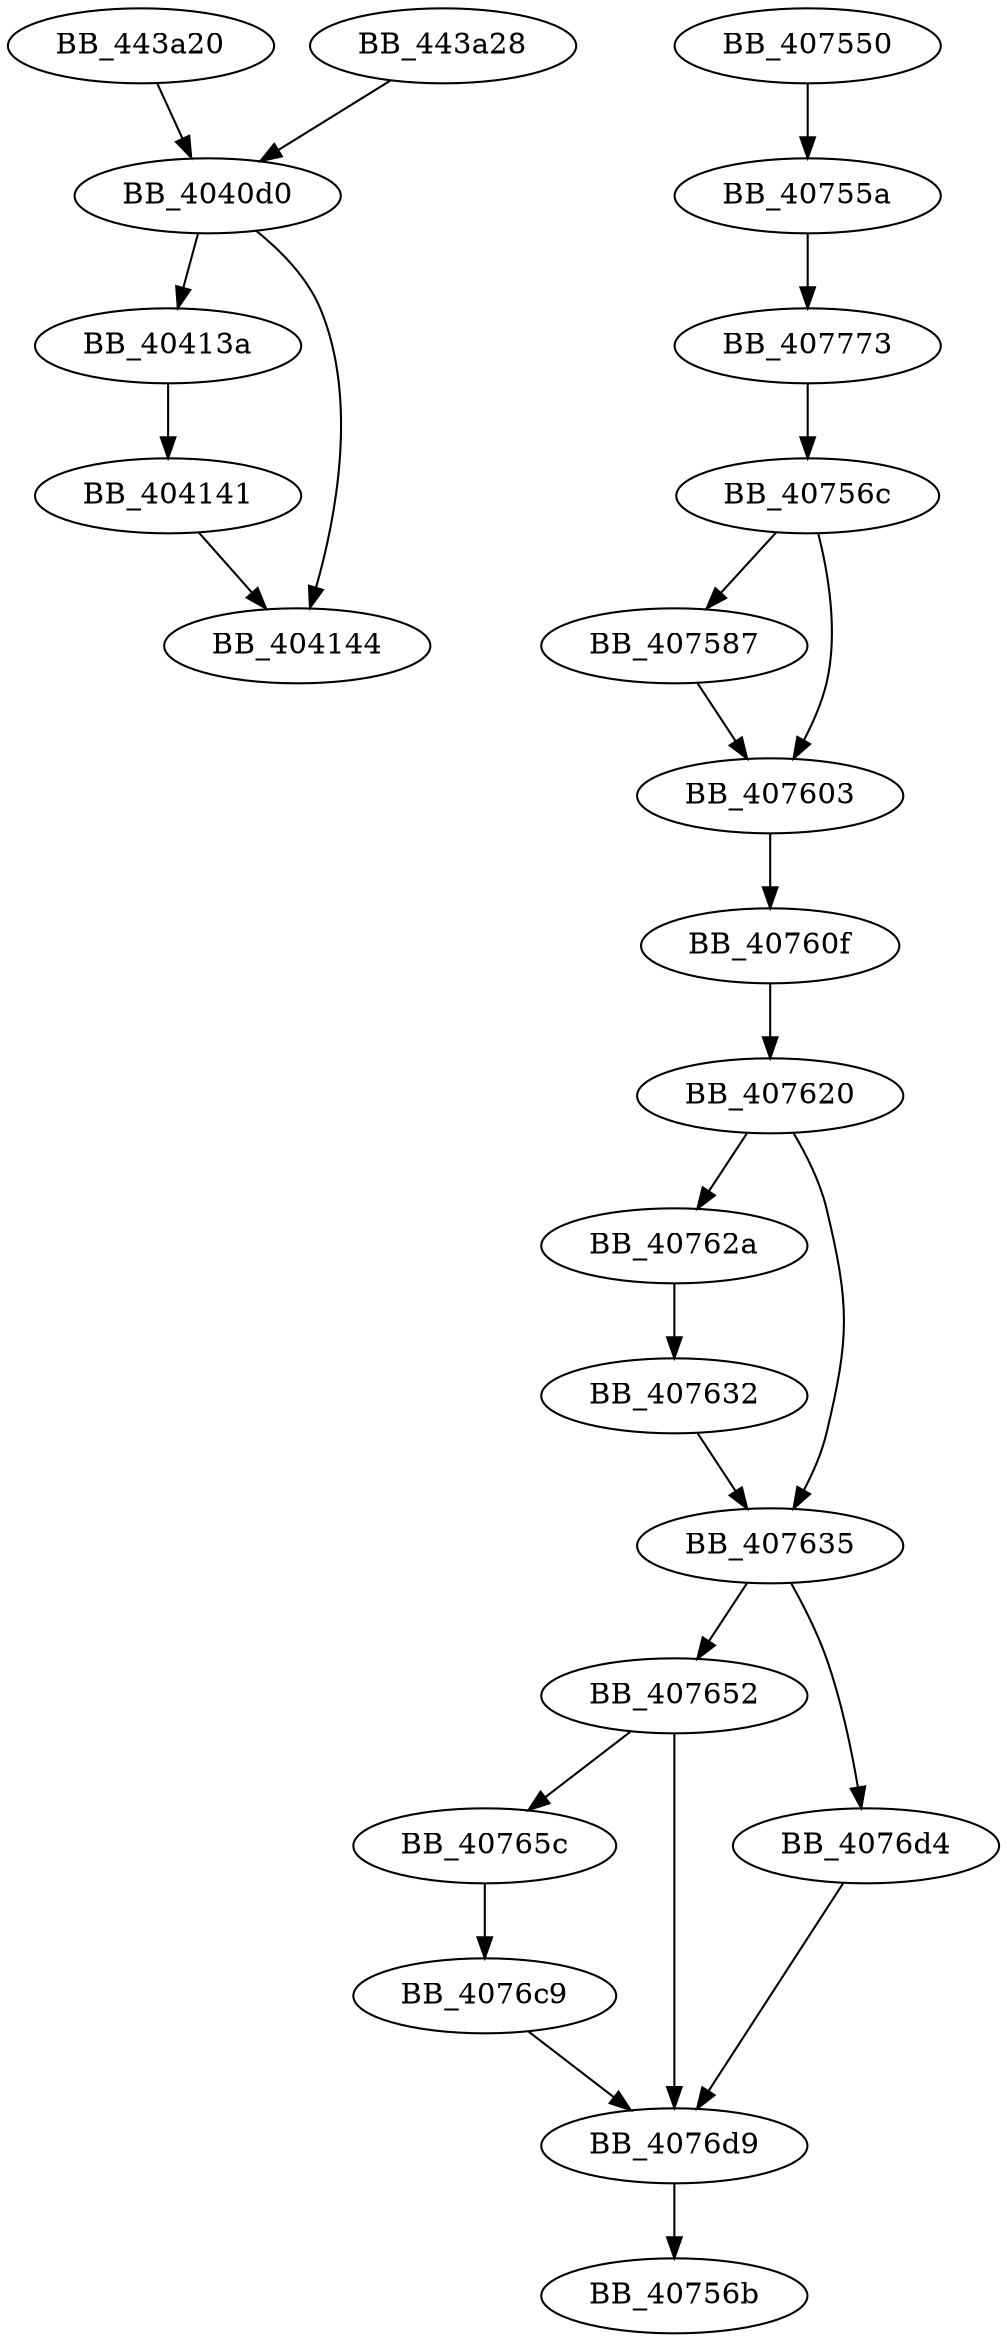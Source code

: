 DiGraph sub_407550{
BB_4040d0->BB_40413a
BB_4040d0->BB_404144
BB_40413a->BB_404141
BB_404141->BB_404144
BB_407550->BB_40755a
BB_40755a->BB_407773
BB_40756c->BB_407587
BB_40756c->BB_407603
BB_407587->BB_407603
BB_407603->BB_40760f
BB_40760f->BB_407620
BB_407620->BB_40762a
BB_407620->BB_407635
BB_40762a->BB_407632
BB_407632->BB_407635
BB_407635->BB_407652
BB_407635->BB_4076d4
BB_407652->BB_40765c
BB_407652->BB_4076d9
BB_40765c->BB_4076c9
BB_4076c9->BB_4076d9
BB_4076d4->BB_4076d9
BB_4076d9->BB_40756b
BB_407773->BB_40756c
BB_443a20->BB_4040d0
BB_443a28->BB_4040d0
}

